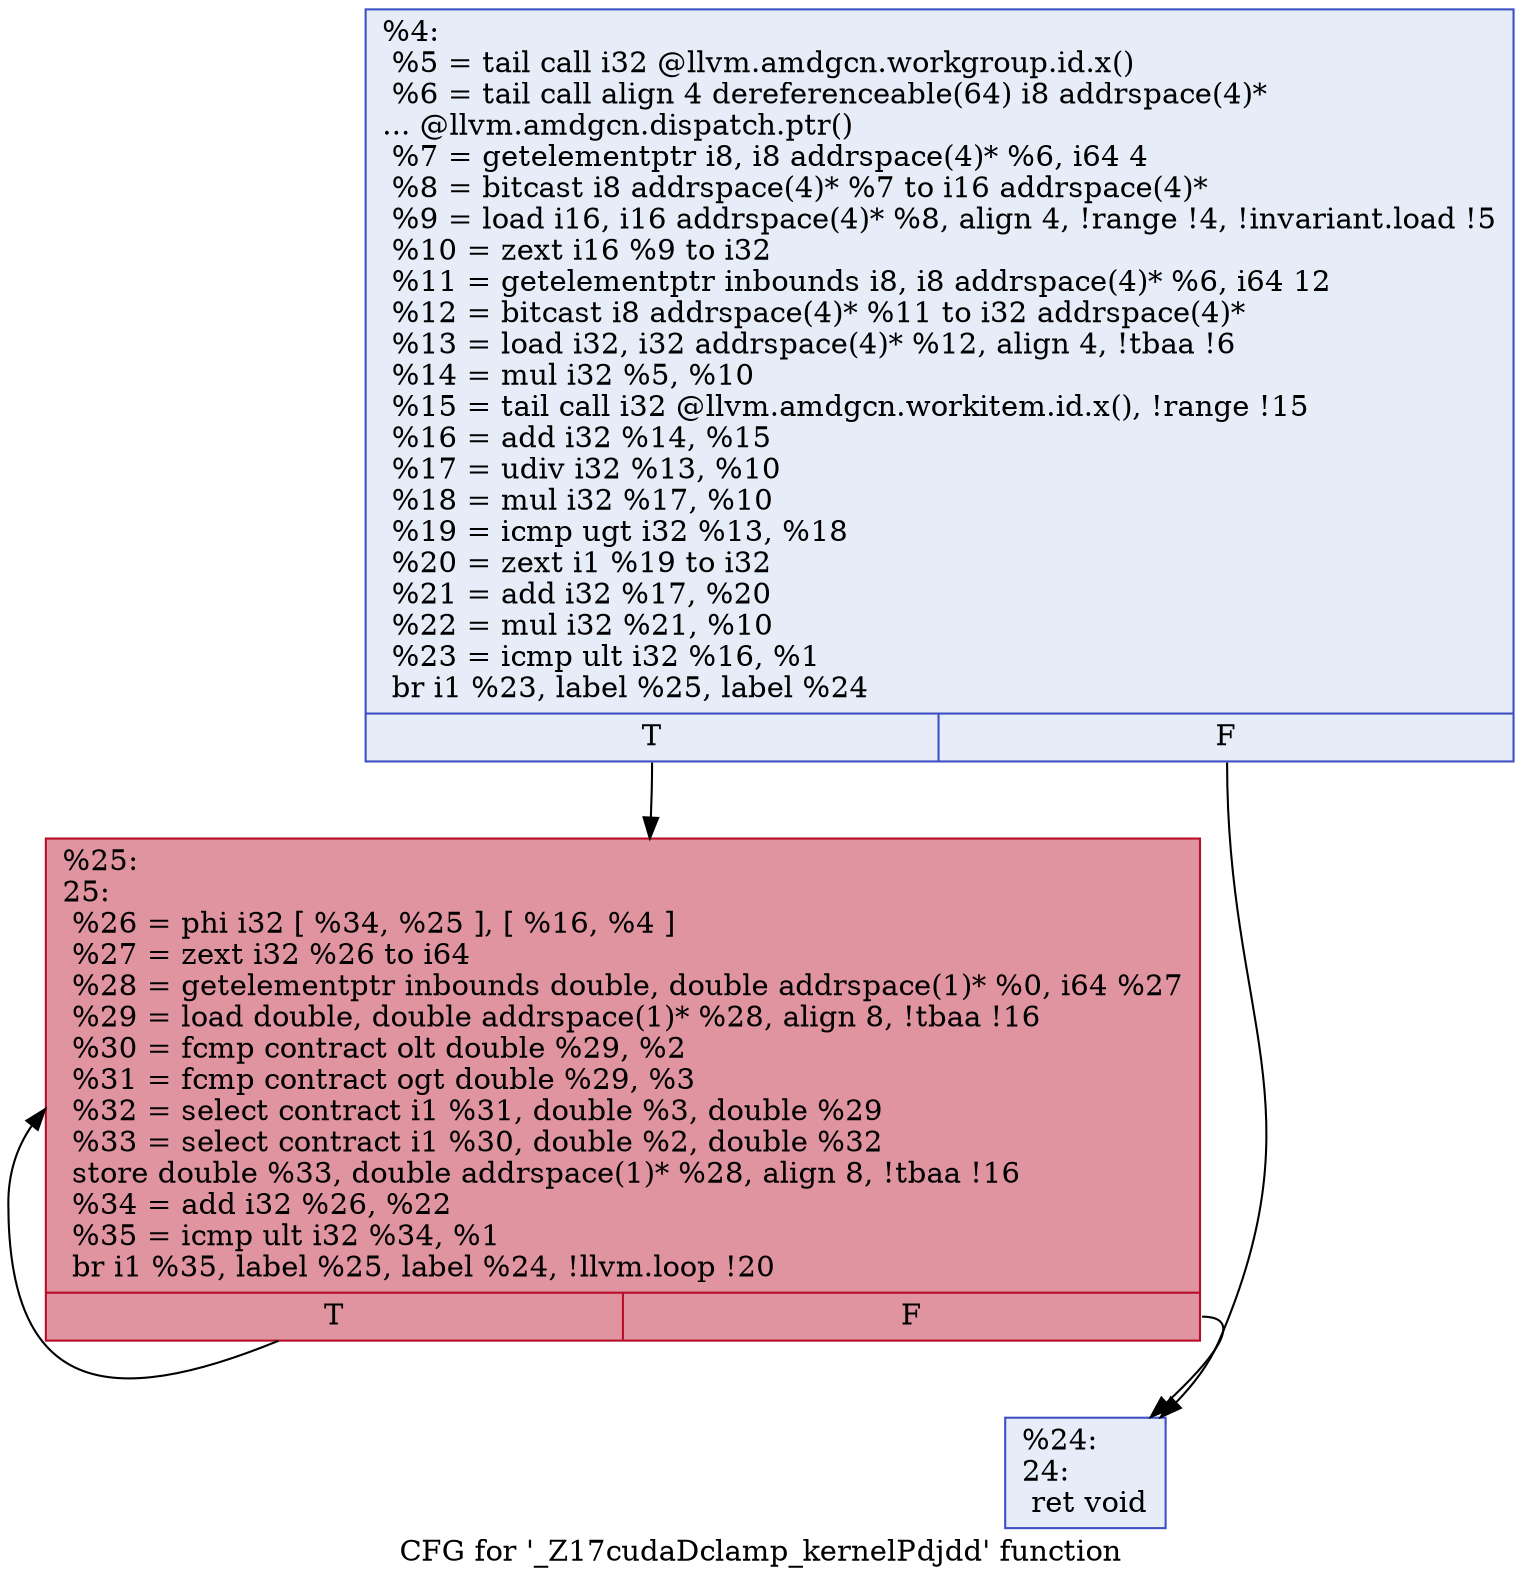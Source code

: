 digraph "CFG for '_Z17cudaDclamp_kernelPdjdd' function" {
	label="CFG for '_Z17cudaDclamp_kernelPdjdd' function";

	Node0x47c9440 [shape=record,color="#3d50c3ff", style=filled, fillcolor="#c7d7f070",label="{%4:\l  %5 = tail call i32 @llvm.amdgcn.workgroup.id.x()\l  %6 = tail call align 4 dereferenceable(64) i8 addrspace(4)*\l... @llvm.amdgcn.dispatch.ptr()\l  %7 = getelementptr i8, i8 addrspace(4)* %6, i64 4\l  %8 = bitcast i8 addrspace(4)* %7 to i16 addrspace(4)*\l  %9 = load i16, i16 addrspace(4)* %8, align 4, !range !4, !invariant.load !5\l  %10 = zext i16 %9 to i32\l  %11 = getelementptr inbounds i8, i8 addrspace(4)* %6, i64 12\l  %12 = bitcast i8 addrspace(4)* %11 to i32 addrspace(4)*\l  %13 = load i32, i32 addrspace(4)* %12, align 4, !tbaa !6\l  %14 = mul i32 %5, %10\l  %15 = tail call i32 @llvm.amdgcn.workitem.id.x(), !range !15\l  %16 = add i32 %14, %15\l  %17 = udiv i32 %13, %10\l  %18 = mul i32 %17, %10\l  %19 = icmp ugt i32 %13, %18\l  %20 = zext i1 %19 to i32\l  %21 = add i32 %17, %20\l  %22 = mul i32 %21, %10\l  %23 = icmp ult i32 %16, %1\l  br i1 %23, label %25, label %24\l|{<s0>T|<s1>F}}"];
	Node0x47c9440:s0 -> Node0x47cb9d0;
	Node0x47c9440:s1 -> Node0x47cba60;
	Node0x47cba60 [shape=record,color="#3d50c3ff", style=filled, fillcolor="#c7d7f070",label="{%24:\l24:                                               \l  ret void\l}"];
	Node0x47cb9d0 [shape=record,color="#b70d28ff", style=filled, fillcolor="#b70d2870",label="{%25:\l25:                                               \l  %26 = phi i32 [ %34, %25 ], [ %16, %4 ]\l  %27 = zext i32 %26 to i64\l  %28 = getelementptr inbounds double, double addrspace(1)* %0, i64 %27\l  %29 = load double, double addrspace(1)* %28, align 8, !tbaa !16\l  %30 = fcmp contract olt double %29, %2\l  %31 = fcmp contract ogt double %29, %3\l  %32 = select contract i1 %31, double %3, double %29\l  %33 = select contract i1 %30, double %2, double %32\l  store double %33, double addrspace(1)* %28, align 8, !tbaa !16\l  %34 = add i32 %26, %22\l  %35 = icmp ult i32 %34, %1\l  br i1 %35, label %25, label %24, !llvm.loop !20\l|{<s0>T|<s1>F}}"];
	Node0x47cb9d0:s0 -> Node0x47cb9d0;
	Node0x47cb9d0:s1 -> Node0x47cba60;
}

